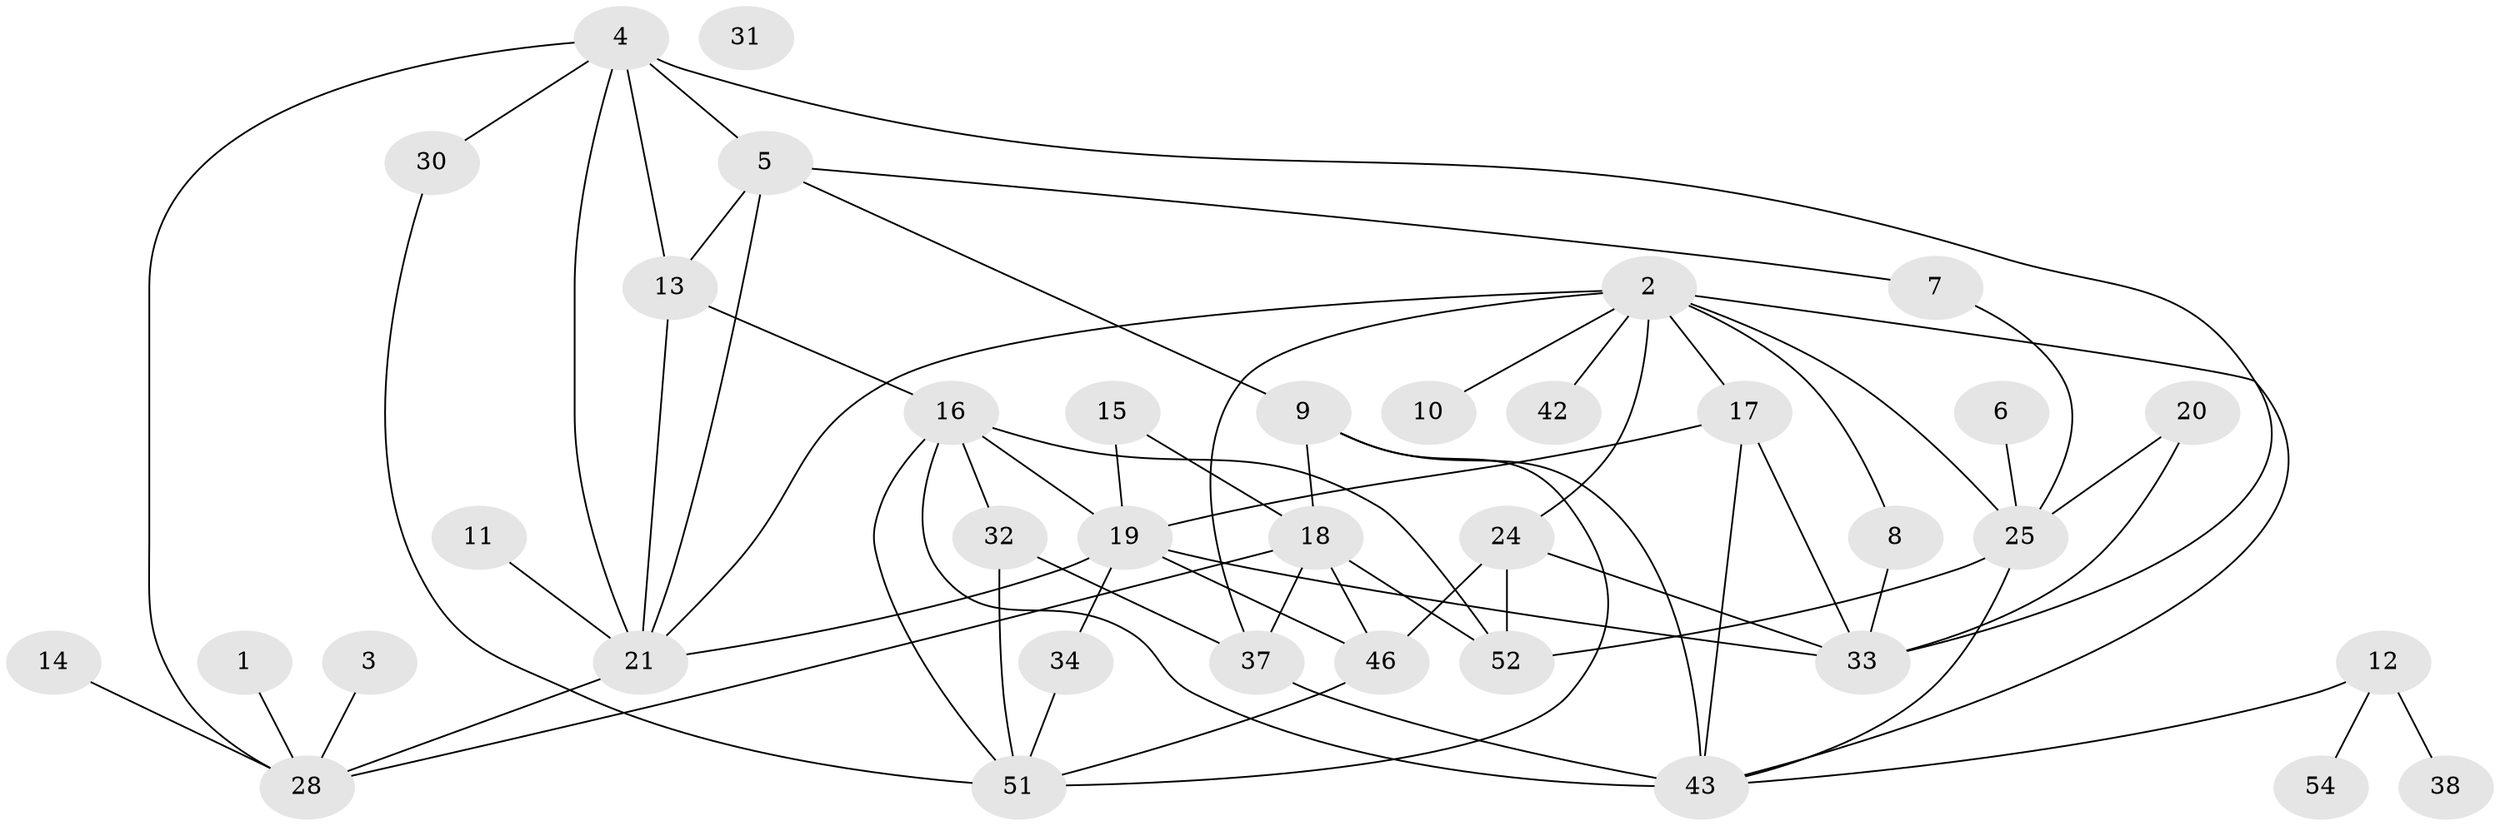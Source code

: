 // Generated by graph-tools (version 1.1) at 2025/23/03/03/25 07:23:28]
// undirected, 37 vertices, 66 edges
graph export_dot {
graph [start="1"]
  node [color=gray90,style=filled];
  1 [super="+50"];
  2 [super="+36"];
  3;
  4 [super="+26"];
  5 [super="+29"];
  6;
  7;
  8;
  9 [super="+58"];
  10;
  11 [super="+23"];
  12 [super="+49"];
  13 [super="+48"];
  14;
  15;
  16 [super="+22"];
  17;
  18 [super="+55"];
  19 [super="+41"];
  20 [super="+45"];
  21 [super="+35"];
  24 [super="+39"];
  25 [super="+27"];
  28 [super="+57"];
  30;
  31;
  32;
  33 [super="+47"];
  34 [super="+40"];
  37;
  38;
  42;
  43 [super="+44"];
  46;
  51 [super="+56"];
  52 [super="+53"];
  54;
  1 -- 28;
  2 -- 10;
  2 -- 17;
  2 -- 24 [weight=2];
  2 -- 42;
  2 -- 37;
  2 -- 8;
  2 -- 25;
  2 -- 43;
  2 -- 21;
  3 -- 28;
  4 -- 21;
  4 -- 33;
  4 -- 13;
  4 -- 28;
  4 -- 5;
  4 -- 30;
  5 -- 7;
  5 -- 13;
  5 -- 9;
  5 -- 21;
  6 -- 25;
  7 -- 25;
  8 -- 33;
  9 -- 18;
  9 -- 51;
  9 -- 43 [weight=2];
  11 -- 21;
  12 -- 38;
  12 -- 43;
  12 -- 54;
  13 -- 16;
  13 -- 21;
  14 -- 28;
  15 -- 18;
  15 -- 19;
  16 -- 32;
  16 -- 43;
  16 -- 51;
  16 -- 19;
  16 -- 52;
  17 -- 19;
  17 -- 33;
  17 -- 43;
  18 -- 46;
  18 -- 37;
  18 -- 28;
  18 -- 52;
  19 -- 46;
  19 -- 33;
  19 -- 21;
  19 -- 34;
  20 -- 33;
  20 -- 25;
  21 -- 28;
  24 -- 52;
  24 -- 33;
  24 -- 46;
  25 -- 52;
  25 -- 43;
  30 -- 51;
  32 -- 37;
  32 -- 51;
  34 -- 51;
  37 -- 43;
  46 -- 51;
}

